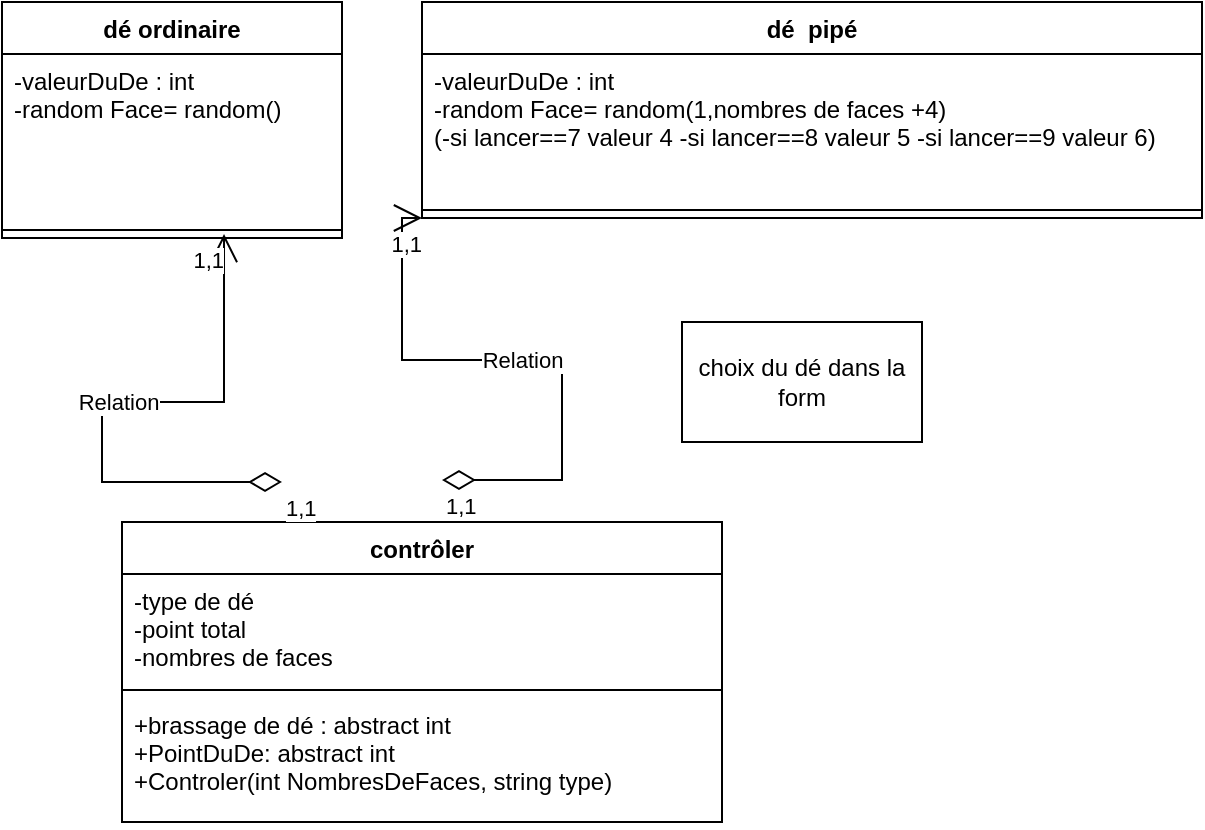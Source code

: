 <mxfile version="20.2.8" type="device"><diagram id="-iRnZv_m5nQl62nXV3TL" name="Page-1"><mxGraphModel dx="460" dy="744" grid="1" gridSize="10" guides="1" tooltips="1" connect="1" arrows="1" fold="1" page="1" pageScale="1" pageWidth="827" pageHeight="1169" math="0" shadow="0"><root><mxCell id="0"/><mxCell id="1" parent="0"/><mxCell id="p0vcsrAf0AseSegRdZlL-1" value="dé ordinaire" style="swimlane;fontStyle=1;align=center;verticalAlign=top;childLayout=stackLayout;horizontal=1;startSize=26;horizontalStack=0;resizeParent=1;resizeParentMax=0;resizeLast=0;collapsible=1;marginBottom=0;" parent="1" vertex="1"><mxGeometry x="160" y="50" width="170" height="118" as="geometry"/></mxCell><mxCell id="p0vcsrAf0AseSegRdZlL-2" value="-valeurDuDe : int&#10;-random Face= random()&#10;" style="text;strokeColor=none;fillColor=none;align=left;verticalAlign=top;spacingLeft=4;spacingRight=4;overflow=hidden;rotatable=0;points=[[0,0.5],[1,0.5]];portConstraint=eastwest;" parent="p0vcsrAf0AseSegRdZlL-1" vertex="1"><mxGeometry y="26" width="170" height="84" as="geometry"/></mxCell><mxCell id="p0vcsrAf0AseSegRdZlL-3" value="" style="line;strokeWidth=1;fillColor=none;align=left;verticalAlign=middle;spacingTop=-1;spacingLeft=3;spacingRight=3;rotatable=0;labelPosition=right;points=[];portConstraint=eastwest;" parent="p0vcsrAf0AseSegRdZlL-1" vertex="1"><mxGeometry y="110" width="170" height="8" as="geometry"/></mxCell><mxCell id="p0vcsrAf0AseSegRdZlL-5" value="dé  pipé" style="swimlane;fontStyle=1;align=center;verticalAlign=top;childLayout=stackLayout;horizontal=1;startSize=26;horizontalStack=0;resizeParent=1;resizeParentMax=0;resizeLast=0;collapsible=1;marginBottom=0;" parent="1" vertex="1"><mxGeometry x="370" y="50" width="390" height="108" as="geometry"/></mxCell><mxCell id="p0vcsrAf0AseSegRdZlL-6" value="-valeurDuDe : int&#10;-random Face= random(1,nombres de faces +4)&#10;(-si lancer==7 valeur 4 -si lancer==8 valeur 5 -si lancer==9 valeur 6)&#10;&#10;" style="text;strokeColor=none;fillColor=none;align=left;verticalAlign=top;spacingLeft=4;spacingRight=4;overflow=hidden;rotatable=0;points=[[0,0.5],[1,0.5]];portConstraint=eastwest;" parent="p0vcsrAf0AseSegRdZlL-5" vertex="1"><mxGeometry y="26" width="390" height="74" as="geometry"/></mxCell><mxCell id="p0vcsrAf0AseSegRdZlL-7" value="" style="line;strokeWidth=1;fillColor=none;align=left;verticalAlign=middle;spacingTop=-1;spacingLeft=3;spacingRight=3;rotatable=0;labelPosition=right;points=[];portConstraint=eastwest;" parent="p0vcsrAf0AseSegRdZlL-5" vertex="1"><mxGeometry y="100" width="390" height="8" as="geometry"/></mxCell><mxCell id="p0vcsrAf0AseSegRdZlL-9" value="contrôler" style="swimlane;fontStyle=1;align=center;verticalAlign=top;childLayout=stackLayout;horizontal=1;startSize=26;horizontalStack=0;resizeParent=1;resizeParentMax=0;resizeLast=0;collapsible=1;marginBottom=0;" parent="1" vertex="1"><mxGeometry x="220" y="310" width="300" height="150" as="geometry"/></mxCell><mxCell id="p0vcsrAf0AseSegRdZlL-10" value="-type de dé&#10;-point total&#10;-nombres de faces" style="text;strokeColor=none;fillColor=none;align=left;verticalAlign=top;spacingLeft=4;spacingRight=4;overflow=hidden;rotatable=0;points=[[0,0.5],[1,0.5]];portConstraint=eastwest;" parent="p0vcsrAf0AseSegRdZlL-9" vertex="1"><mxGeometry y="26" width="300" height="54" as="geometry"/></mxCell><mxCell id="p0vcsrAf0AseSegRdZlL-11" value="" style="line;strokeWidth=1;fillColor=none;align=left;verticalAlign=middle;spacingTop=-1;spacingLeft=3;spacingRight=3;rotatable=0;labelPosition=right;points=[];portConstraint=eastwest;" parent="p0vcsrAf0AseSegRdZlL-9" vertex="1"><mxGeometry y="80" width="300" height="8" as="geometry"/></mxCell><mxCell id="p0vcsrAf0AseSegRdZlL-12" value="+brassage de dé : abstract int&#10;+PointDuDe: abstract int&#10;+Controler(int NombresDeFaces, string type)" style="text;strokeColor=none;fillColor=none;align=left;verticalAlign=top;spacingLeft=4;spacingRight=4;overflow=hidden;rotatable=0;points=[[0,0.5],[1,0.5]];portConstraint=eastwest;" parent="p0vcsrAf0AseSegRdZlL-9" vertex="1"><mxGeometry y="88" width="300" height="62" as="geometry"/></mxCell><mxCell id="WOWvVEcpUA8Ax5ajWbqW-1" value="choix du dé dans la form" style="rounded=0;whiteSpace=wrap;html=1;" vertex="1" parent="1"><mxGeometry x="500" y="210" width="120" height="60" as="geometry"/></mxCell><mxCell id="WOWvVEcpUA8Ax5ajWbqW-3" value="Relation" style="endArrow=open;html=1;endSize=12;startArrow=diamondThin;startSize=14;startFill=0;edgeStyle=orthogonalEdgeStyle;rounded=0;entryX=0.653;entryY=0.75;entryDx=0;entryDy=0;entryPerimeter=0;" edge="1" parent="1" target="p0vcsrAf0AseSegRdZlL-3"><mxGeometry relative="1" as="geometry"><mxPoint x="300" y="290" as="sourcePoint"/><mxPoint x="450" y="390" as="targetPoint"/><Array as="points"><mxPoint x="210" y="290"/><mxPoint x="210" y="250"/><mxPoint x="271" y="250"/></Array></mxGeometry></mxCell><mxCell id="WOWvVEcpUA8Ax5ajWbqW-4" value="1,1&lt;br&gt;" style="edgeLabel;resizable=0;html=1;align=left;verticalAlign=top;" connectable="0" vertex="1" parent="WOWvVEcpUA8Ax5ajWbqW-3"><mxGeometry x="-1" relative="1" as="geometry"/></mxCell><mxCell id="WOWvVEcpUA8Ax5ajWbqW-5" value="1,1" style="edgeLabel;resizable=0;html=1;align=right;verticalAlign=top;" connectable="0" vertex="1" parent="WOWvVEcpUA8Ax5ajWbqW-3"><mxGeometry x="1" relative="1" as="geometry"/></mxCell><mxCell id="WOWvVEcpUA8Ax5ajWbqW-6" value="Relation" style="endArrow=open;html=1;endSize=12;startArrow=diamondThin;startSize=14;startFill=0;edgeStyle=orthogonalEdgeStyle;rounded=0;" edge="1" parent="1"><mxGeometry relative="1" as="geometry"><mxPoint x="380" y="289" as="sourcePoint"/><mxPoint x="370" y="158" as="targetPoint"/><Array as="points"><mxPoint x="440" y="289"/><mxPoint x="440" y="229"/><mxPoint x="360" y="229"/><mxPoint x="360" y="158"/></Array></mxGeometry></mxCell><mxCell id="WOWvVEcpUA8Ax5ajWbqW-7" value="1,1" style="edgeLabel;resizable=0;html=1;align=left;verticalAlign=top;" connectable="0" vertex="1" parent="WOWvVEcpUA8Ax5ajWbqW-6"><mxGeometry x="-1" relative="1" as="geometry"/></mxCell><mxCell id="WOWvVEcpUA8Ax5ajWbqW-8" value="1,1" style="edgeLabel;resizable=0;html=1;align=right;verticalAlign=top;" connectable="0" vertex="1" parent="WOWvVEcpUA8Ax5ajWbqW-6"><mxGeometry x="1" relative="1" as="geometry"/></mxCell></root></mxGraphModel></diagram></mxfile>